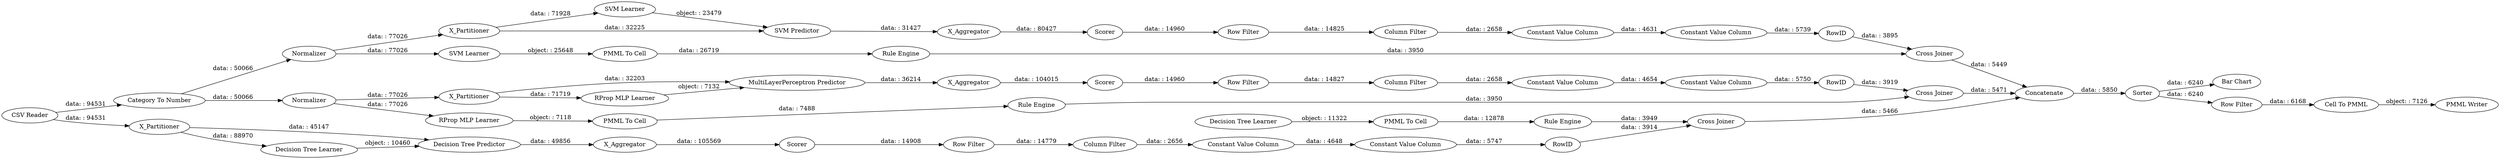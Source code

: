 digraph {
	"4158726069736883576_31" [label="Decision Tree Learner"]
	"-4517332910304472893_9" [label="Row Filter"]
	"7302848954598577204_34" [label="Rule Engine"]
	"5687249704608049624_33" [label="SVM Learner"]
	"-8381031379683188251_63" [label="PMML Writer"]
	"-455574879572228069_294" [label="Column Filter"]
	"-6174903316711029058_22" [label="PMML To Cell"]
	"-1620731886949969495_39" [label="Cross Joiner"]
	"4158726069736883576_7" [label=X_Aggregator]
	"-8381031379683188251_54" [label="Cell To PMML"]
	"-7946681864697077846_292" [label="Constant Value Column"]
	"-6174903316711029058_35" [label="RProp MLP Learner"]
	"4158726069736883576_2" [label=X_Partitioner]
	"-455574879572228069_9" [label="Row Filter"]
	"-1620731886949969495_31" [label="SVM Learner"]
	"-8381031379683188251_52" [label=Sorter]
	"25258251273808986_40" [label=Scorer]
	"4158726069736883576_38" [label="Cross Joiner"]
	"-1620731886949969495_2" [label=X_Partitioner]
	"5687249704608049624_35" [label="Rule Engine"]
	"-8381031379683188251_59" [label="Bar Chart"]
	"-7946681864697077846_9" [label="Row Filter"]
	"-8381031379683188251_62" [label="CSV Reader"]
	"-6174903316711029058_34" [label="Rule Engine"]
	"25258251273808986_7" [label=X_Aggregator]
	"-8381031379683188251_60" [label=Concatenate]
	"-7946681864697077846_290" [label="Constant Value Column"]
	"-1620731886949969495_41" [label=Scorer]
	"-4517332910304472893_290" [label="Constant Value Column"]
	"-7946681864697077846_293" [label=RowID]
	"7302848954598577204_28" [label="PMML To Cell"]
	"-4517332910304472893_294" [label="Column Filter"]
	"-8381031379683188251_58" [label="Category To Number"]
	"4158726069736883576_39" [label=Scorer]
	"-4517332910304472893_293" [label=RowID]
	"-455574879572228069_290" [label="Constant Value Column"]
	"25258251273808986_2" [label=X_Partitioner]
	"7302848954598577204_33" [label="Decision Tree Learner"]
	"-1620731886949969495_40" [label=Normalizer]
	"-455574879572228069_293" [label=RowID]
	"25258251273808986_38" [label="Cross Joiner"]
	"-4517332910304472893_292" [label="Constant Value Column"]
	"25258251273808986_39" [label=Normalizer]
	"-455574879572228069_292" [label="Constant Value Column"]
	"25258251273808986_32" [label="MultiLayerPerceptron Predictor"]
	"-7946681864697077846_294" [label="Column Filter"]
	"5687249704608049624_34" [label="PMML To Cell"]
	"-1620731886949969495_7" [label=X_Aggregator]
	"4158726069736883576_32" [label="Decision Tree Predictor"]
	"-1620731886949969495_32" [label="SVM Predictor"]
	"25258251273808986_31" [label="RProp MLP Learner"]
	"-8381031379683188251_53" [label="Row Filter"]
	"25258251273808986_39" -> "25258251273808986_2" [label="data: : 77026"]
	"-4517332910304472893_294" -> "-4517332910304472893_290" [label="data: : 2656"]
	"4158726069736883576_32" -> "4158726069736883576_7" [label="data: : 49856"]
	"-8381031379683188251_58" -> "25258251273808986_39" [label="data: : 50066"]
	"4158726069736883576_2" -> "4158726069736883576_31" [label="data: : 88970"]
	"-4517332910304472893_290" -> "-4517332910304472893_292" [label="data: : 4648"]
	"-6174903316711029058_22" -> "-6174903316711029058_34" [label="data: : 7488"]
	"-4517332910304472893_9" -> "-4517332910304472893_294" [label="data: : 14779"]
	"-7946681864697077846_294" -> "-7946681864697077846_290" [label="data: : 2658"]
	"5687249704608049624_35" -> "-1620731886949969495_39" [label="data: : 3950"]
	"-1620731886949969495_40" -> "-1620731886949969495_2" [label="data: : 77026"]
	"25258251273808986_31" -> "25258251273808986_32" [label="object: : 7132"]
	"-1620731886949969495_39" -> "-8381031379683188251_60" [label="data: : 5449"]
	"4158726069736883576_31" -> "4158726069736883576_32" [label="object: : 10460"]
	"25258251273808986_39" -> "-6174903316711029058_35" [label="data: : 77026"]
	"25258251273808986_2" -> "25258251273808986_31" [label="data: : 71719"]
	"25258251273808986_38" -> "-8381031379683188251_60" [label="data: : 5471"]
	"-4517332910304472893_292" -> "-4517332910304472893_293" [label="data: : 5747"]
	"-8381031379683188251_60" -> "-8381031379683188251_52" [label="data: : 5850"]
	"7302848954598577204_34" -> "4158726069736883576_38" [label="data: : 3949"]
	"-8381031379683188251_52" -> "-8381031379683188251_53" [label="data: : 6240"]
	"-8381031379683188251_53" -> "-8381031379683188251_54" [label="data: : 6168"]
	"-1620731886949969495_7" -> "-1620731886949969495_41" [label="data: : 80427"]
	"-7946681864697077846_290" -> "-7946681864697077846_292" [label="data: : 4631"]
	"-1620731886949969495_31" -> "-1620731886949969495_32" [label="object: : 23479"]
	"5687249704608049624_34" -> "5687249704608049624_35" [label="data: : 26719"]
	"-8381031379683188251_58" -> "-1620731886949969495_40" [label="data: : 50066"]
	"-455574879572228069_294" -> "-455574879572228069_290" [label="data: : 2658"]
	"25258251273808986_7" -> "25258251273808986_40" [label="data: : 104015"]
	"4158726069736883576_39" -> "-4517332910304472893_9" [label="data: : 14908"]
	"25258251273808986_32" -> "25258251273808986_7" [label="data: : 36214"]
	"4158726069736883576_7" -> "4158726069736883576_39" [label="data: : 105569"]
	"25258251273808986_2" -> "25258251273808986_32" [label="data: : 32203"]
	"-7946681864697077846_293" -> "-1620731886949969495_39" [label="data: : 3895"]
	"7302848954598577204_28" -> "7302848954598577204_34" [label="data: : 12878"]
	"-7946681864697077846_9" -> "-7946681864697077846_294" [label="data: : 14825"]
	"-8381031379683188251_52" -> "-8381031379683188251_59" [label="data: : 6240"]
	"-8381031379683188251_54" -> "-8381031379683188251_63" [label="object: : 7126"]
	"-455574879572228069_290" -> "-455574879572228069_292" [label="data: : 4654"]
	"-4517332910304472893_293" -> "4158726069736883576_38" [label="data: : 3914"]
	"4158726069736883576_38" -> "-8381031379683188251_60" [label="data: : 5466"]
	"5687249704608049624_33" -> "5687249704608049624_34" [label="object: : 25648"]
	"4158726069736883576_2" -> "4158726069736883576_32" [label="data: : 45147"]
	"-1620731886949969495_32" -> "-1620731886949969495_7" [label="data: : 31427"]
	"-6174903316711029058_35" -> "-6174903316711029058_22" [label="object: : 7118"]
	"7302848954598577204_33" -> "7302848954598577204_28" [label="object: : 11322"]
	"-1620731886949969495_2" -> "-1620731886949969495_31" [label="data: : 71928"]
	"-455574879572228069_293" -> "25258251273808986_38" [label="data: : 3919"]
	"-1620731886949969495_41" -> "-7946681864697077846_9" [label="data: : 14960"]
	"-8381031379683188251_62" -> "4158726069736883576_2" [label="data: : 94531"]
	"-1620731886949969495_2" -> "-1620731886949969495_32" [label="data: : 32225"]
	"-7946681864697077846_292" -> "-7946681864697077846_293" [label="data: : 5739"]
	"-455574879572228069_9" -> "-455574879572228069_294" [label="data: : 14827"]
	"25258251273808986_40" -> "-455574879572228069_9" [label="data: : 14960"]
	"-455574879572228069_292" -> "-455574879572228069_293" [label="data: : 5750"]
	"-1620731886949969495_40" -> "5687249704608049624_33" [label="data: : 77026"]
	"-6174903316711029058_34" -> "25258251273808986_38" [label="data: : 3950"]
	"-8381031379683188251_62" -> "-8381031379683188251_58" [label="data: : 94531"]
	rankdir=LR
}

